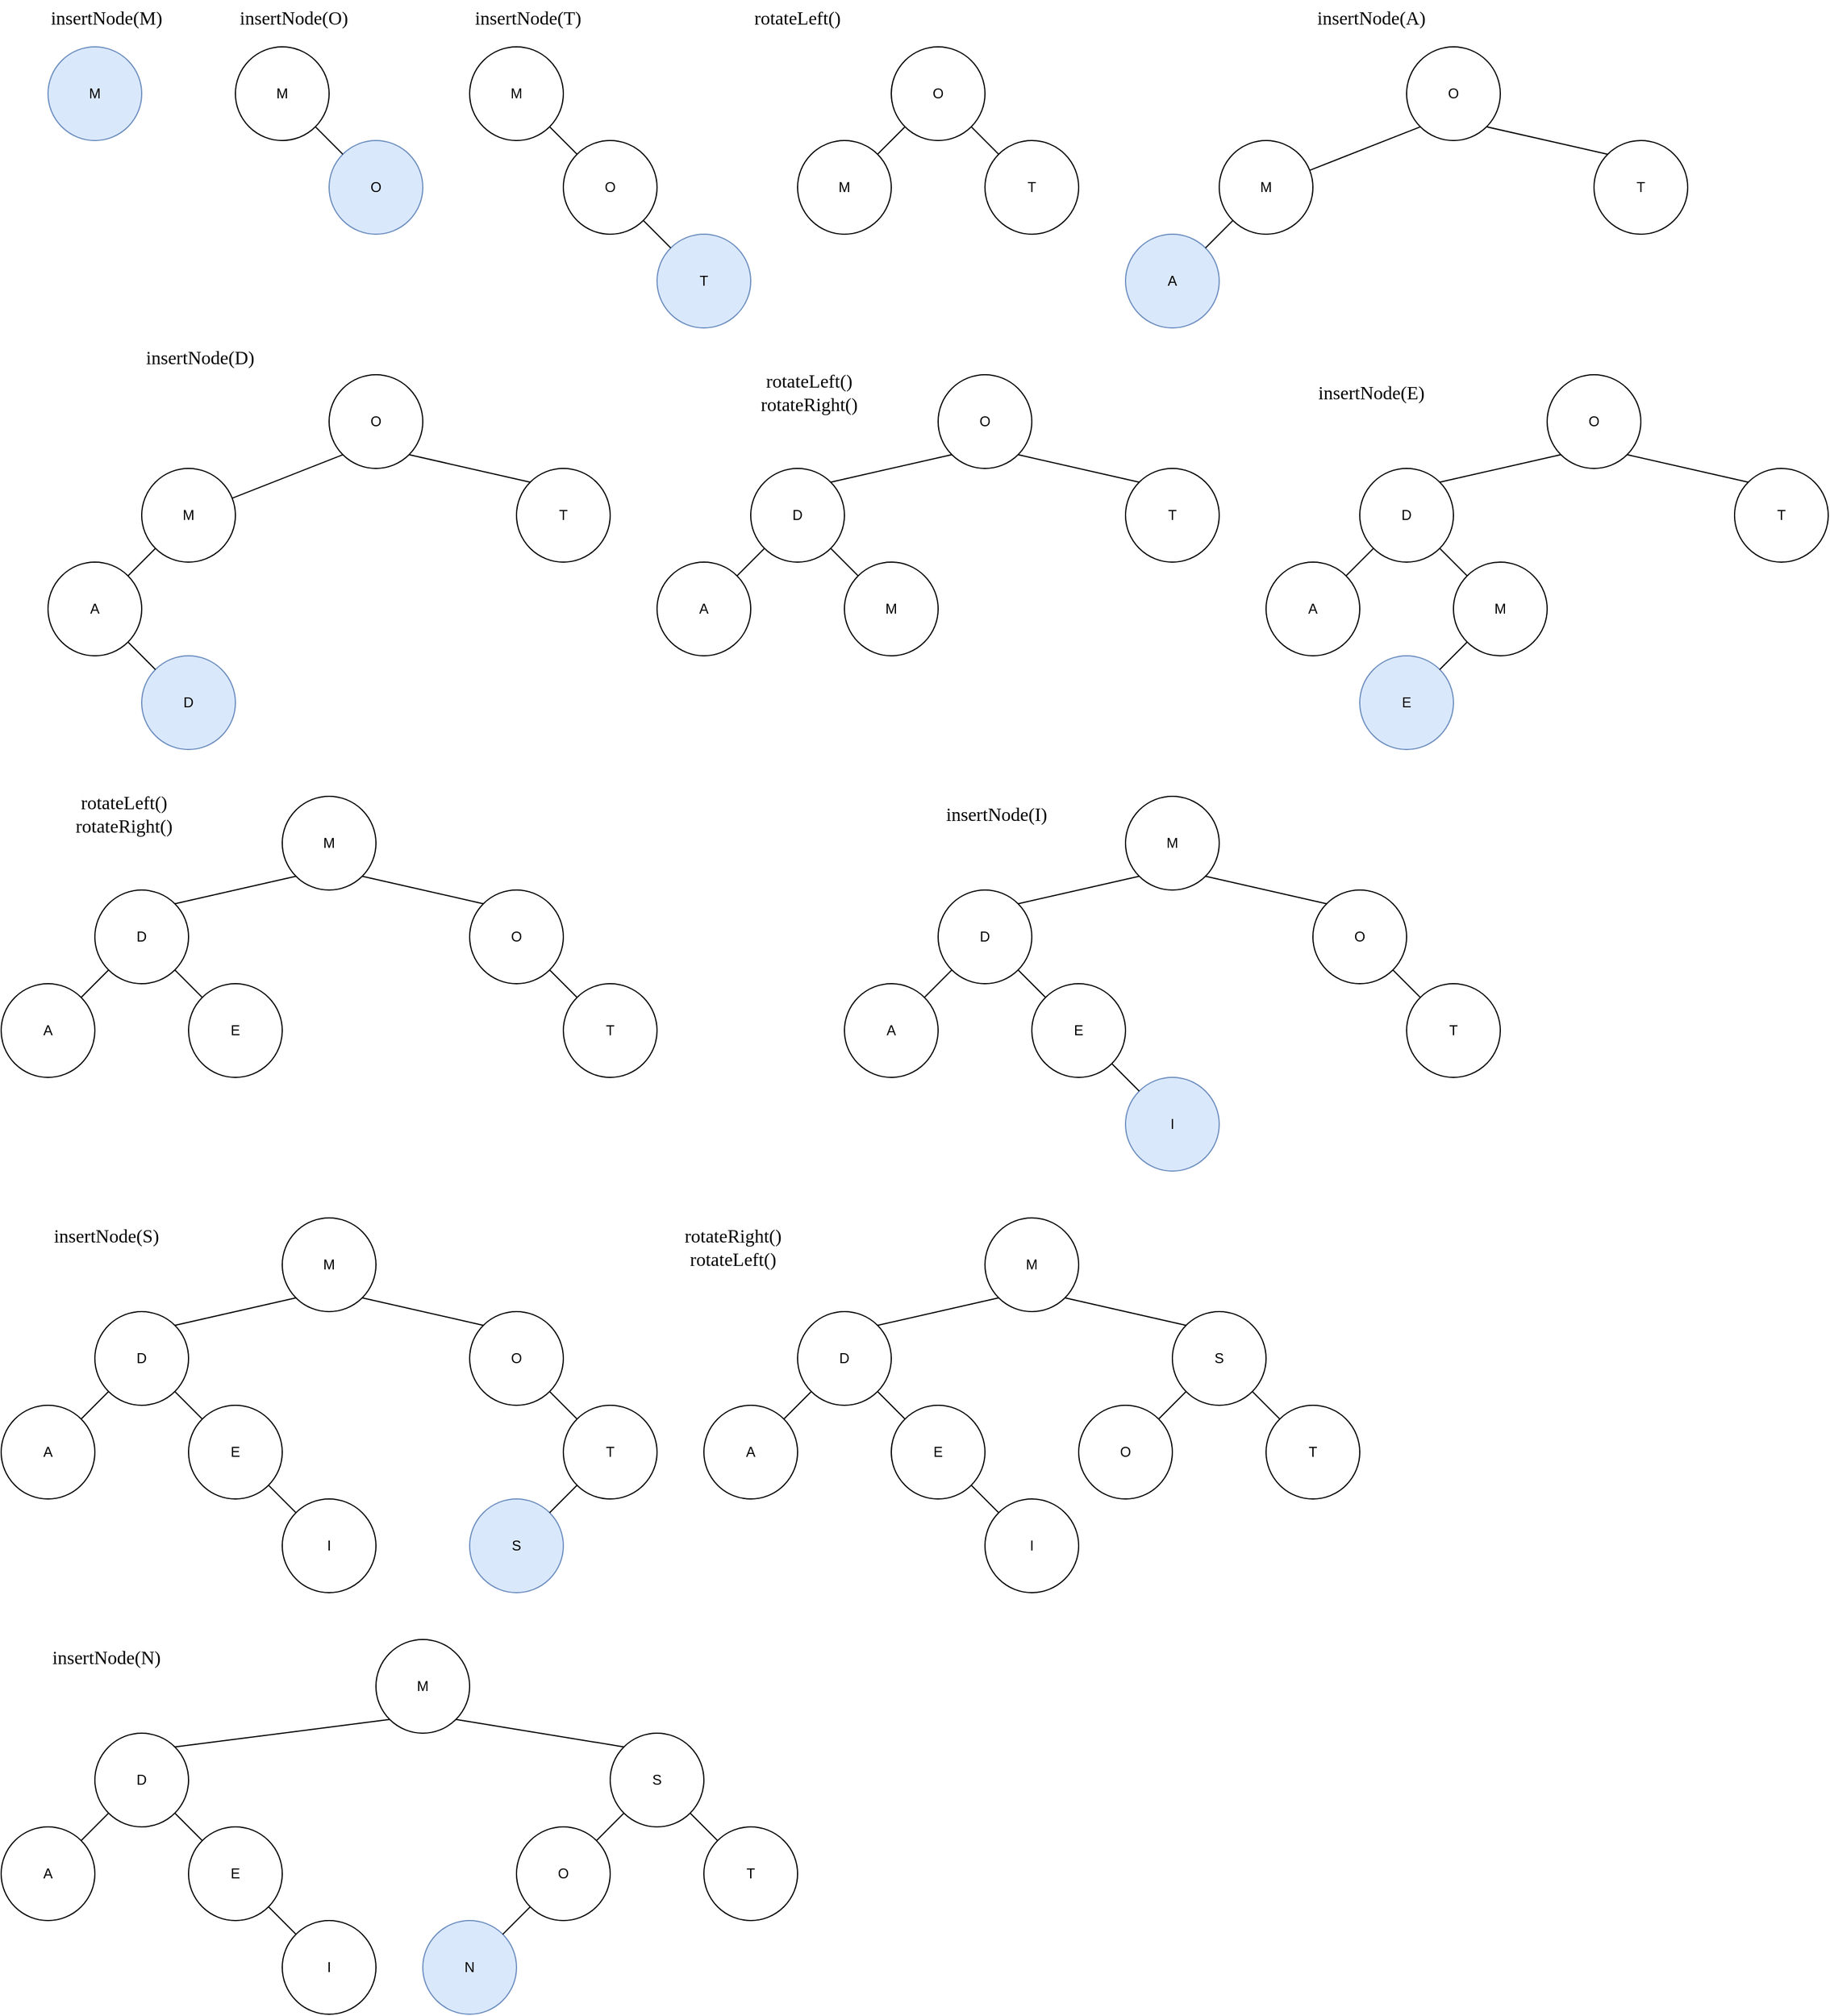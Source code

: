 <mxfile version="21.0.6" type="github">
  <diagram name="Page-1" id="G_nbBCOGRCetAWr17jqd">
    <mxGraphModel dx="2758" dy="1270" grid="1" gridSize="10" guides="1" tooltips="1" connect="1" arrows="1" fold="1" page="1" pageScale="1" pageWidth="850" pageHeight="1100" math="0" shadow="0">
      <root>
        <mxCell id="0" />
        <mxCell id="1" parent="0" />
        <mxCell id="VEbp2qO7dAAzu8CqoU0H-1" value="M" style="ellipse;whiteSpace=wrap;html=1;aspect=fixed;" vertex="1" parent="1">
          <mxGeometry x="-440" y="80" width="80" height="80" as="geometry" />
        </mxCell>
        <mxCell id="VEbp2qO7dAAzu8CqoU0H-2" value="O" style="ellipse;whiteSpace=wrap;html=1;aspect=fixed;" vertex="1" parent="1">
          <mxGeometry x="-360" y="160" width="80" height="80" as="geometry" />
        </mxCell>
        <mxCell id="VEbp2qO7dAAzu8CqoU0H-3" value="T" style="ellipse;whiteSpace=wrap;html=1;aspect=fixed;fillColor=#dae8fc;strokeColor=#6c8ebf;" vertex="1" parent="1">
          <mxGeometry x="-280" y="240" width="80" height="80" as="geometry" />
        </mxCell>
        <mxCell id="VEbp2qO7dAAzu8CqoU0H-4" value="" style="endArrow=none;html=1;rounded=0;entryX=1;entryY=1;entryDx=0;entryDy=0;exitX=0;exitY=0;exitDx=0;exitDy=0;" edge="1" parent="1" source="VEbp2qO7dAAzu8CqoU0H-3" target="VEbp2qO7dAAzu8CqoU0H-2">
          <mxGeometry width="50" height="50" relative="1" as="geometry">
            <mxPoint x="-201" y="296" as="sourcePoint" />
            <mxPoint x="-151" y="246" as="targetPoint" />
          </mxGeometry>
        </mxCell>
        <mxCell id="VEbp2qO7dAAzu8CqoU0H-5" value="" style="endArrow=none;html=1;rounded=0;exitX=0;exitY=0;exitDx=0;exitDy=0;entryX=1;entryY=1;entryDx=0;entryDy=0;" edge="1" parent="1" source="VEbp2qO7dAAzu8CqoU0H-2" target="VEbp2qO7dAAzu8CqoU0H-1">
          <mxGeometry width="50" height="50" relative="1" as="geometry">
            <mxPoint x="-407" y="209" as="sourcePoint" />
            <mxPoint x="-357" y="159" as="targetPoint" />
          </mxGeometry>
        </mxCell>
        <mxCell id="VEbp2qO7dAAzu8CqoU0H-6" value="O" style="ellipse;whiteSpace=wrap;html=1;aspect=fixed;" vertex="1" parent="1">
          <mxGeometry x="-80" y="80" width="80" height="80" as="geometry" />
        </mxCell>
        <mxCell id="VEbp2qO7dAAzu8CqoU0H-7" value="M" style="ellipse;whiteSpace=wrap;html=1;aspect=fixed;" vertex="1" parent="1">
          <mxGeometry x="-160" y="160" width="80" height="80" as="geometry" />
        </mxCell>
        <mxCell id="VEbp2qO7dAAzu8CqoU0H-8" value="T" style="ellipse;whiteSpace=wrap;html=1;aspect=fixed;" vertex="1" parent="1">
          <mxGeometry y="160" width="80" height="80" as="geometry" />
        </mxCell>
        <mxCell id="VEbp2qO7dAAzu8CqoU0H-9" value="" style="endArrow=none;html=1;rounded=0;entryX=0;entryY=1;entryDx=0;entryDy=0;" edge="1" parent="1" source="VEbp2qO7dAAzu8CqoU0H-7" target="VEbp2qO7dAAzu8CqoU0H-6">
          <mxGeometry width="50" height="50" relative="1" as="geometry">
            <mxPoint x="-90" y="170" as="sourcePoint" />
            <mxPoint x="-60" y="140" as="targetPoint" />
          </mxGeometry>
        </mxCell>
        <mxCell id="VEbp2qO7dAAzu8CqoU0H-10" value="" style="endArrow=none;html=1;rounded=0;entryX=1;entryY=1;entryDx=0;entryDy=0;exitX=0;exitY=0;exitDx=0;exitDy=0;" edge="1" parent="1" source="VEbp2qO7dAAzu8CqoU0H-8" target="VEbp2qO7dAAzu8CqoU0H-6">
          <mxGeometry width="50" height="50" relative="1" as="geometry">
            <mxPoint x="-80" y="180" as="sourcePoint" />
            <mxPoint x="-58" y="158" as="targetPoint" />
          </mxGeometry>
        </mxCell>
        <mxCell id="VEbp2qO7dAAzu8CqoU0H-12" value="&lt;font style=&quot;font-size: 16px;&quot;&gt;rotateLeft()&lt;/font&gt;" style="text;html=1;strokeColor=none;fillColor=none;align=center;verticalAlign=middle;whiteSpace=wrap;rounded=0;fontSize=16;fontFamily=Lucida Console;" vertex="1" parent="1">
          <mxGeometry x="-200" y="40" width="80" height="30" as="geometry" />
        </mxCell>
        <mxCell id="VEbp2qO7dAAzu8CqoU0H-13" value="O" style="ellipse;whiteSpace=wrap;html=1;aspect=fixed;" vertex="1" parent="1">
          <mxGeometry x="-560.0" y="360" width="80" height="80" as="geometry" />
        </mxCell>
        <mxCell id="VEbp2qO7dAAzu8CqoU0H-14" value="M" style="ellipse;whiteSpace=wrap;html=1;aspect=fixed;" vertex="1" parent="1">
          <mxGeometry x="-720.0" y="440" width="80" height="80" as="geometry" />
        </mxCell>
        <mxCell id="VEbp2qO7dAAzu8CqoU0H-15" value="T" style="ellipse;whiteSpace=wrap;html=1;aspect=fixed;" vertex="1" parent="1">
          <mxGeometry x="-400" y="440" width="80" height="80" as="geometry" />
        </mxCell>
        <mxCell id="VEbp2qO7dAAzu8CqoU0H-16" value="" style="endArrow=none;html=1;rounded=0;entryX=0;entryY=1;entryDx=0;entryDy=0;" edge="1" parent="1" source="VEbp2qO7dAAzu8CqoU0H-14" target="VEbp2qO7dAAzu8CqoU0H-13">
          <mxGeometry width="50" height="50" relative="1" as="geometry">
            <mxPoint x="-570.0" y="450" as="sourcePoint" />
            <mxPoint x="-540.0" y="420" as="targetPoint" />
          </mxGeometry>
        </mxCell>
        <mxCell id="VEbp2qO7dAAzu8CqoU0H-17" value="" style="endArrow=none;html=1;rounded=0;entryX=1;entryY=1;entryDx=0;entryDy=0;exitX=0;exitY=0;exitDx=0;exitDy=0;" edge="1" parent="1" source="VEbp2qO7dAAzu8CqoU0H-15" target="VEbp2qO7dAAzu8CqoU0H-13">
          <mxGeometry width="50" height="50" relative="1" as="geometry">
            <mxPoint x="-560.0" y="460" as="sourcePoint" />
            <mxPoint x="-538.0" y="438" as="targetPoint" />
          </mxGeometry>
        </mxCell>
        <mxCell id="VEbp2qO7dAAzu8CqoU0H-18" value="A" style="ellipse;whiteSpace=wrap;html=1;aspect=fixed;" vertex="1" parent="1">
          <mxGeometry x="-800.0" y="520" width="80" height="80" as="geometry" />
        </mxCell>
        <mxCell id="VEbp2qO7dAAzu8CqoU0H-19" value="D" style="ellipse;whiteSpace=wrap;html=1;aspect=fixed;fillColor=#dae8fc;strokeColor=#6c8ebf;" vertex="1" parent="1">
          <mxGeometry x="-720.0" y="600" width="80" height="80" as="geometry" />
        </mxCell>
        <mxCell id="VEbp2qO7dAAzu8CqoU0H-21" value="" style="endArrow=none;html=1;rounded=0;exitX=1;exitY=0;exitDx=0;exitDy=0;entryX=0;entryY=1;entryDx=0;entryDy=0;" edge="1" parent="1" target="VEbp2qO7dAAzu8CqoU0H-14">
          <mxGeometry width="50" height="50" relative="1" as="geometry">
            <mxPoint x="-731.716" y="531.716" as="sourcePoint" />
            <mxPoint x="-710.0" y="530" as="targetPoint" />
          </mxGeometry>
        </mxCell>
        <mxCell id="VEbp2qO7dAAzu8CqoU0H-22" value="" style="endArrow=none;html=1;rounded=0;entryX=1;entryY=1;entryDx=0;entryDy=0;exitX=0;exitY=0;exitDx=0;exitDy=0;" edge="1" parent="1" target="VEbp2qO7dAAzu8CqoU0H-18">
          <mxGeometry width="50" height="50" relative="1" as="geometry">
            <mxPoint x="-708.284" y="611.716" as="sourcePoint" />
            <mxPoint x="-731.716" y="588.284" as="targetPoint" />
          </mxGeometry>
        </mxCell>
        <mxCell id="VEbp2qO7dAAzu8CqoU0H-23" value="rotateLeft()&lt;br style=&quot;font-size: 16px;&quot;&gt;rotateRight()" style="text;html=1;strokeColor=none;fillColor=none;align=center;verticalAlign=middle;whiteSpace=wrap;rounded=0;fontFamily=Lucida Console;fontSize=16;" vertex="1" parent="1">
          <mxGeometry x="-200" y="360" width="100" height="30" as="geometry" />
        </mxCell>
        <mxCell id="VEbp2qO7dAAzu8CqoU0H-24" value="O" style="ellipse;whiteSpace=wrap;html=1;aspect=fixed;" vertex="1" parent="1">
          <mxGeometry x="-40" y="360" width="80" height="80" as="geometry" />
        </mxCell>
        <mxCell id="VEbp2qO7dAAzu8CqoU0H-25" value="M" style="ellipse;whiteSpace=wrap;html=1;aspect=fixed;" vertex="1" parent="1">
          <mxGeometry x="-120" y="520" width="80" height="80" as="geometry" />
        </mxCell>
        <mxCell id="VEbp2qO7dAAzu8CqoU0H-26" value="T" style="ellipse;whiteSpace=wrap;html=1;aspect=fixed;" vertex="1" parent="1">
          <mxGeometry x="120" y="440" width="80" height="80" as="geometry" />
        </mxCell>
        <mxCell id="VEbp2qO7dAAzu8CqoU0H-27" value="" style="endArrow=none;html=1;rounded=0;entryX=0;entryY=1;entryDx=0;entryDy=0;exitX=1;exitY=0;exitDx=0;exitDy=0;" edge="1" parent="1" source="VEbp2qO7dAAzu8CqoU0H-30" target="VEbp2qO7dAAzu8CqoU0H-24">
          <mxGeometry width="50" height="50" relative="1" as="geometry">
            <mxPoint x="-50" y="450" as="sourcePoint" />
            <mxPoint x="-20" y="420" as="targetPoint" />
          </mxGeometry>
        </mxCell>
        <mxCell id="VEbp2qO7dAAzu8CqoU0H-28" value="" style="endArrow=none;html=1;rounded=0;entryX=1;entryY=1;entryDx=0;entryDy=0;exitX=0;exitY=0;exitDx=0;exitDy=0;" edge="1" parent="1" source="VEbp2qO7dAAzu8CqoU0H-26" target="VEbp2qO7dAAzu8CqoU0H-24">
          <mxGeometry width="50" height="50" relative="1" as="geometry">
            <mxPoint x="-40" y="460" as="sourcePoint" />
            <mxPoint x="-18" y="438" as="targetPoint" />
          </mxGeometry>
        </mxCell>
        <mxCell id="VEbp2qO7dAAzu8CqoU0H-29" value="A" style="ellipse;whiteSpace=wrap;html=1;aspect=fixed;" vertex="1" parent="1">
          <mxGeometry x="-280" y="520" width="80" height="80" as="geometry" />
        </mxCell>
        <mxCell id="VEbp2qO7dAAzu8CqoU0H-30" value="D" style="ellipse;whiteSpace=wrap;html=1;aspect=fixed;" vertex="1" parent="1">
          <mxGeometry x="-200" y="440" width="80" height="80" as="geometry" />
        </mxCell>
        <mxCell id="VEbp2qO7dAAzu8CqoU0H-31" value="" style="endArrow=none;html=1;rounded=0;exitX=1;exitY=1;exitDx=0;exitDy=0;entryX=0;entryY=0;entryDx=0;entryDy=0;" edge="1" parent="1" source="VEbp2qO7dAAzu8CqoU0H-30" target="VEbp2qO7dAAzu8CqoU0H-25">
          <mxGeometry width="50" height="50" relative="1" as="geometry">
            <mxPoint x="168" y="192" as="sourcePoint" />
            <mxPoint x="-190" y="530" as="targetPoint" />
          </mxGeometry>
        </mxCell>
        <mxCell id="VEbp2qO7dAAzu8CqoU0H-32" value="" style="endArrow=none;html=1;rounded=0;entryX=1;entryY=0;entryDx=0;entryDy=0;exitX=0;exitY=1;exitDx=0;exitDy=0;" edge="1" parent="1" source="VEbp2qO7dAAzu8CqoU0H-30" target="VEbp2qO7dAAzu8CqoU0H-29">
          <mxGeometry width="50" height="50" relative="1" as="geometry">
            <mxPoint x="178" y="202" as="sourcePoint" />
            <mxPoint x="202" y="178" as="targetPoint" />
          </mxGeometry>
        </mxCell>
        <mxCell id="VEbp2qO7dAAzu8CqoU0H-33" value="O" style="ellipse;whiteSpace=wrap;html=1;aspect=fixed;" vertex="1" parent="1">
          <mxGeometry x="480" y="360" width="80" height="80" as="geometry" />
        </mxCell>
        <mxCell id="VEbp2qO7dAAzu8CqoU0H-34" value="M" style="ellipse;whiteSpace=wrap;html=1;aspect=fixed;" vertex="1" parent="1">
          <mxGeometry x="400" y="520" width="80" height="80" as="geometry" />
        </mxCell>
        <mxCell id="VEbp2qO7dAAzu8CqoU0H-35" value="T" style="ellipse;whiteSpace=wrap;html=1;aspect=fixed;" vertex="1" parent="1">
          <mxGeometry x="640" y="440" width="80" height="80" as="geometry" />
        </mxCell>
        <mxCell id="VEbp2qO7dAAzu8CqoU0H-36" value="" style="endArrow=none;html=1;rounded=0;entryX=0;entryY=1;entryDx=0;entryDy=0;exitX=1;exitY=0;exitDx=0;exitDy=0;" edge="1" parent="1" source="VEbp2qO7dAAzu8CqoU0H-39" target="VEbp2qO7dAAzu8CqoU0H-33">
          <mxGeometry width="50" height="50" relative="1" as="geometry">
            <mxPoint x="470" y="450" as="sourcePoint" />
            <mxPoint x="500" y="420" as="targetPoint" />
          </mxGeometry>
        </mxCell>
        <mxCell id="VEbp2qO7dAAzu8CqoU0H-37" value="" style="endArrow=none;html=1;rounded=0;entryX=1;entryY=1;entryDx=0;entryDy=0;exitX=0;exitY=0;exitDx=0;exitDy=0;" edge="1" parent="1" source="VEbp2qO7dAAzu8CqoU0H-35" target="VEbp2qO7dAAzu8CqoU0H-33">
          <mxGeometry width="50" height="50" relative="1" as="geometry">
            <mxPoint x="480" y="460" as="sourcePoint" />
            <mxPoint x="502" y="438" as="targetPoint" />
          </mxGeometry>
        </mxCell>
        <mxCell id="VEbp2qO7dAAzu8CqoU0H-38" value="A" style="ellipse;whiteSpace=wrap;html=1;aspect=fixed;" vertex="1" parent="1">
          <mxGeometry x="240" y="520" width="80" height="80" as="geometry" />
        </mxCell>
        <mxCell id="VEbp2qO7dAAzu8CqoU0H-39" value="D" style="ellipse;whiteSpace=wrap;html=1;aspect=fixed;" vertex="1" parent="1">
          <mxGeometry x="320" y="440" width="80" height="80" as="geometry" />
        </mxCell>
        <mxCell id="VEbp2qO7dAAzu8CqoU0H-40" value="" style="endArrow=none;html=1;rounded=0;exitX=1;exitY=1;exitDx=0;exitDy=0;entryX=0;entryY=0;entryDx=0;entryDy=0;" edge="1" parent="1" source="VEbp2qO7dAAzu8CqoU0H-39" target="VEbp2qO7dAAzu8CqoU0H-34">
          <mxGeometry width="50" height="50" relative="1" as="geometry">
            <mxPoint x="688" y="192" as="sourcePoint" />
            <mxPoint x="330" y="530" as="targetPoint" />
          </mxGeometry>
        </mxCell>
        <mxCell id="VEbp2qO7dAAzu8CqoU0H-41" value="" style="endArrow=none;html=1;rounded=0;entryX=1;entryY=0;entryDx=0;entryDy=0;exitX=0;exitY=1;exitDx=0;exitDy=0;" edge="1" parent="1" source="VEbp2qO7dAAzu8CqoU0H-39" target="VEbp2qO7dAAzu8CqoU0H-38">
          <mxGeometry width="50" height="50" relative="1" as="geometry">
            <mxPoint x="698" y="202" as="sourcePoint" />
            <mxPoint x="722" y="178" as="targetPoint" />
          </mxGeometry>
        </mxCell>
        <mxCell id="VEbp2qO7dAAzu8CqoU0H-43" value="E" style="ellipse;whiteSpace=wrap;html=1;aspect=fixed;fillColor=#dae8fc;strokeColor=#6c8ebf;" vertex="1" parent="1">
          <mxGeometry x="320" y="600" width="80" height="80" as="geometry" />
        </mxCell>
        <mxCell id="VEbp2qO7dAAzu8CqoU0H-44" value="" style="endArrow=none;html=1;rounded=0;entryX=0;entryY=1;entryDx=0;entryDy=0;exitX=1;exitY=0;exitDx=0;exitDy=0;" edge="1" parent="1" source="VEbp2qO7dAAzu8CqoU0H-43" target="VEbp2qO7dAAzu8CqoU0H-34">
          <mxGeometry width="50" height="50" relative="1" as="geometry">
            <mxPoint x="390" y="610" as="sourcePoint" />
            <mxPoint x="410" y="590" as="targetPoint" />
          </mxGeometry>
        </mxCell>
        <mxCell id="VEbp2qO7dAAzu8CqoU0H-45" value="M" style="ellipse;whiteSpace=wrap;html=1;aspect=fixed;" vertex="1" parent="1">
          <mxGeometry x="-600" y="720" width="80" height="80" as="geometry" />
        </mxCell>
        <mxCell id="VEbp2qO7dAAzu8CqoU0H-46" value="E" style="ellipse;whiteSpace=wrap;html=1;aspect=fixed;" vertex="1" parent="1">
          <mxGeometry x="-680" y="880" width="80" height="80" as="geometry" />
        </mxCell>
        <mxCell id="VEbp2qO7dAAzu8CqoU0H-47" value="O" style="ellipse;whiteSpace=wrap;html=1;aspect=fixed;" vertex="1" parent="1">
          <mxGeometry x="-440" y="800" width="80" height="80" as="geometry" />
        </mxCell>
        <mxCell id="VEbp2qO7dAAzu8CqoU0H-48" value="" style="endArrow=none;html=1;rounded=0;entryX=0;entryY=1;entryDx=0;entryDy=0;exitX=1;exitY=0;exitDx=0;exitDy=0;" edge="1" parent="1" source="VEbp2qO7dAAzu8CqoU0H-51" target="VEbp2qO7dAAzu8CqoU0H-45">
          <mxGeometry width="50" height="50" relative="1" as="geometry">
            <mxPoint x="-610" y="810" as="sourcePoint" />
            <mxPoint x="-580" y="780" as="targetPoint" />
          </mxGeometry>
        </mxCell>
        <mxCell id="VEbp2qO7dAAzu8CqoU0H-49" value="" style="endArrow=none;html=1;rounded=0;entryX=1;entryY=1;entryDx=0;entryDy=0;exitX=0;exitY=0;exitDx=0;exitDy=0;" edge="1" parent="1" source="VEbp2qO7dAAzu8CqoU0H-47" target="VEbp2qO7dAAzu8CqoU0H-45">
          <mxGeometry width="50" height="50" relative="1" as="geometry">
            <mxPoint x="-600" y="820" as="sourcePoint" />
            <mxPoint x="-578" y="798" as="targetPoint" />
          </mxGeometry>
        </mxCell>
        <mxCell id="VEbp2qO7dAAzu8CqoU0H-50" value="A" style="ellipse;whiteSpace=wrap;html=1;aspect=fixed;" vertex="1" parent="1">
          <mxGeometry x="-840" y="880" width="80" height="80" as="geometry" />
        </mxCell>
        <mxCell id="VEbp2qO7dAAzu8CqoU0H-51" value="D" style="ellipse;whiteSpace=wrap;html=1;aspect=fixed;" vertex="1" parent="1">
          <mxGeometry x="-760" y="800" width="80" height="80" as="geometry" />
        </mxCell>
        <mxCell id="VEbp2qO7dAAzu8CqoU0H-52" value="" style="endArrow=none;html=1;rounded=0;exitX=1;exitY=1;exitDx=0;exitDy=0;entryX=0;entryY=0;entryDx=0;entryDy=0;" edge="1" parent="1" source="VEbp2qO7dAAzu8CqoU0H-51" target="VEbp2qO7dAAzu8CqoU0H-46">
          <mxGeometry width="50" height="50" relative="1" as="geometry">
            <mxPoint x="-392" y="552" as="sourcePoint" />
            <mxPoint x="-750" y="890" as="targetPoint" />
          </mxGeometry>
        </mxCell>
        <mxCell id="VEbp2qO7dAAzu8CqoU0H-53" value="" style="endArrow=none;html=1;rounded=0;entryX=1;entryY=0;entryDx=0;entryDy=0;exitX=0;exitY=1;exitDx=0;exitDy=0;" edge="1" parent="1" source="VEbp2qO7dAAzu8CqoU0H-51" target="VEbp2qO7dAAzu8CqoU0H-50">
          <mxGeometry width="50" height="50" relative="1" as="geometry">
            <mxPoint x="-382" y="562" as="sourcePoint" />
            <mxPoint x="-358" y="538" as="targetPoint" />
          </mxGeometry>
        </mxCell>
        <mxCell id="VEbp2qO7dAAzu8CqoU0H-54" value="T" style="ellipse;whiteSpace=wrap;html=1;aspect=fixed;" vertex="1" parent="1">
          <mxGeometry x="-360" y="880" width="80" height="80" as="geometry" />
        </mxCell>
        <mxCell id="VEbp2qO7dAAzu8CqoU0H-56" value="" style="endArrow=none;html=1;rounded=0;entryX=0;entryY=0;entryDx=0;entryDy=0;exitX=1;exitY=1;exitDx=0;exitDy=0;" edge="1" parent="1" source="VEbp2qO7dAAzu8CqoU0H-47" target="VEbp2qO7dAAzu8CqoU0H-54">
          <mxGeometry width="50" height="50" relative="1" as="geometry">
            <mxPoint x="-450" y="960" as="sourcePoint" />
            <mxPoint x="-400" y="910" as="targetPoint" />
          </mxGeometry>
        </mxCell>
        <mxCell id="VEbp2qO7dAAzu8CqoU0H-57" value="rotateLeft()&lt;br style=&quot;font-size: 16px;&quot;&gt;rotateRight()" style="text;html=1;strokeColor=none;fillColor=none;align=center;verticalAlign=middle;whiteSpace=wrap;rounded=0;fontFamily=Lucida Console;fontSize=16;" vertex="1" parent="1">
          <mxGeometry x="-800" y="720" width="130" height="30" as="geometry" />
        </mxCell>
        <mxCell id="VEbp2qO7dAAzu8CqoU0H-58" value="M" style="ellipse;whiteSpace=wrap;html=1;aspect=fixed;" vertex="1" parent="1">
          <mxGeometry x="-600" y="1080" width="80" height="80" as="geometry" />
        </mxCell>
        <mxCell id="VEbp2qO7dAAzu8CqoU0H-59" value="E" style="ellipse;whiteSpace=wrap;html=1;aspect=fixed;" vertex="1" parent="1">
          <mxGeometry x="-680" y="1240" width="80" height="80" as="geometry" />
        </mxCell>
        <mxCell id="VEbp2qO7dAAzu8CqoU0H-60" value="O" style="ellipse;whiteSpace=wrap;html=1;aspect=fixed;" vertex="1" parent="1">
          <mxGeometry x="-440" y="1160" width="80" height="80" as="geometry" />
        </mxCell>
        <mxCell id="VEbp2qO7dAAzu8CqoU0H-61" value="" style="endArrow=none;html=1;rounded=0;entryX=0;entryY=1;entryDx=0;entryDy=0;exitX=1;exitY=0;exitDx=0;exitDy=0;" edge="1" parent="1" source="VEbp2qO7dAAzu8CqoU0H-64" target="VEbp2qO7dAAzu8CqoU0H-58">
          <mxGeometry width="50" height="50" relative="1" as="geometry">
            <mxPoint x="-610" y="1170" as="sourcePoint" />
            <mxPoint x="-580" y="1140" as="targetPoint" />
          </mxGeometry>
        </mxCell>
        <mxCell id="VEbp2qO7dAAzu8CqoU0H-62" value="" style="endArrow=none;html=1;rounded=0;entryX=1;entryY=1;entryDx=0;entryDy=0;exitX=0;exitY=0;exitDx=0;exitDy=0;" edge="1" parent="1" source="VEbp2qO7dAAzu8CqoU0H-60" target="VEbp2qO7dAAzu8CqoU0H-58">
          <mxGeometry width="50" height="50" relative="1" as="geometry">
            <mxPoint x="-600" y="1180" as="sourcePoint" />
            <mxPoint x="-578" y="1158" as="targetPoint" />
          </mxGeometry>
        </mxCell>
        <mxCell id="VEbp2qO7dAAzu8CqoU0H-63" value="A" style="ellipse;whiteSpace=wrap;html=1;aspect=fixed;" vertex="1" parent="1">
          <mxGeometry x="-840" y="1240" width="80" height="80" as="geometry" />
        </mxCell>
        <mxCell id="VEbp2qO7dAAzu8CqoU0H-64" value="D" style="ellipse;whiteSpace=wrap;html=1;aspect=fixed;" vertex="1" parent="1">
          <mxGeometry x="-760" y="1160" width="80" height="80" as="geometry" />
        </mxCell>
        <mxCell id="VEbp2qO7dAAzu8CqoU0H-65" value="" style="endArrow=none;html=1;rounded=0;exitX=1;exitY=1;exitDx=0;exitDy=0;entryX=0;entryY=0;entryDx=0;entryDy=0;" edge="1" parent="1" source="VEbp2qO7dAAzu8CqoU0H-64" target="VEbp2qO7dAAzu8CqoU0H-59">
          <mxGeometry width="50" height="50" relative="1" as="geometry">
            <mxPoint x="-392" y="912" as="sourcePoint" />
            <mxPoint x="-750" y="1250" as="targetPoint" />
          </mxGeometry>
        </mxCell>
        <mxCell id="VEbp2qO7dAAzu8CqoU0H-66" value="" style="endArrow=none;html=1;rounded=0;entryX=1;entryY=0;entryDx=0;entryDy=0;exitX=0;exitY=1;exitDx=0;exitDy=0;" edge="1" parent="1" source="VEbp2qO7dAAzu8CqoU0H-64" target="VEbp2qO7dAAzu8CqoU0H-63">
          <mxGeometry width="50" height="50" relative="1" as="geometry">
            <mxPoint x="-382" y="922" as="sourcePoint" />
            <mxPoint x="-358" y="898" as="targetPoint" />
          </mxGeometry>
        </mxCell>
        <mxCell id="VEbp2qO7dAAzu8CqoU0H-67" value="T" style="ellipse;whiteSpace=wrap;html=1;aspect=fixed;" vertex="1" parent="1">
          <mxGeometry x="-360" y="1240" width="80" height="80" as="geometry" />
        </mxCell>
        <mxCell id="VEbp2qO7dAAzu8CqoU0H-68" value="" style="endArrow=none;html=1;rounded=0;entryX=0;entryY=0;entryDx=0;entryDy=0;exitX=1;exitY=1;exitDx=0;exitDy=0;" edge="1" parent="1" source="VEbp2qO7dAAzu8CqoU0H-60" target="VEbp2qO7dAAzu8CqoU0H-67">
          <mxGeometry width="50" height="50" relative="1" as="geometry">
            <mxPoint x="-450" y="1320" as="sourcePoint" />
            <mxPoint x="-400" y="1270" as="targetPoint" />
          </mxGeometry>
        </mxCell>
        <mxCell id="VEbp2qO7dAAzu8CqoU0H-69" value="I" style="ellipse;whiteSpace=wrap;html=1;aspect=fixed;" vertex="1" parent="1">
          <mxGeometry x="-600" y="1320" width="80" height="80" as="geometry" />
        </mxCell>
        <mxCell id="VEbp2qO7dAAzu8CqoU0H-70" value="" style="endArrow=none;html=1;rounded=0;entryX=0;entryY=0;entryDx=0;entryDy=0;exitX=1;exitY=1;exitDx=0;exitDy=0;" edge="1" parent="1" source="VEbp2qO7dAAzu8CqoU0H-59" target="VEbp2qO7dAAzu8CqoU0H-69">
          <mxGeometry width="50" height="50" relative="1" as="geometry">
            <mxPoint x="-660" y="1400" as="sourcePoint" />
            <mxPoint x="-610" y="1350" as="targetPoint" />
          </mxGeometry>
        </mxCell>
        <mxCell id="VEbp2qO7dAAzu8CqoU0H-71" value="S" style="ellipse;whiteSpace=wrap;html=1;aspect=fixed;fillColor=#dae8fc;strokeColor=#6c8ebf;" vertex="1" parent="1">
          <mxGeometry x="-440" y="1320" width="80" height="80" as="geometry" />
        </mxCell>
        <mxCell id="VEbp2qO7dAAzu8CqoU0H-72" value="" style="endArrow=none;html=1;rounded=0;entryX=0;entryY=1;entryDx=0;entryDy=0;exitX=1;exitY=0;exitDx=0;exitDy=0;" edge="1" parent="1" source="VEbp2qO7dAAzu8CqoU0H-71" target="VEbp2qO7dAAzu8CqoU0H-67">
          <mxGeometry width="50" height="50" relative="1" as="geometry">
            <mxPoint x="-320" y="1410" as="sourcePoint" />
            <mxPoint x="-270" y="1360" as="targetPoint" />
          </mxGeometry>
        </mxCell>
        <mxCell id="VEbp2qO7dAAzu8CqoU0H-73" value="M" style="ellipse;whiteSpace=wrap;html=1;aspect=fixed;" vertex="1" parent="1">
          <mxGeometry y="1080" width="80" height="80" as="geometry" />
        </mxCell>
        <mxCell id="VEbp2qO7dAAzu8CqoU0H-74" value="E" style="ellipse;whiteSpace=wrap;html=1;aspect=fixed;" vertex="1" parent="1">
          <mxGeometry x="-80" y="1240" width="80" height="80" as="geometry" />
        </mxCell>
        <mxCell id="VEbp2qO7dAAzu8CqoU0H-75" value="S" style="ellipse;whiteSpace=wrap;html=1;aspect=fixed;" vertex="1" parent="1">
          <mxGeometry x="160" y="1160" width="80" height="80" as="geometry" />
        </mxCell>
        <mxCell id="VEbp2qO7dAAzu8CqoU0H-76" value="" style="endArrow=none;html=1;rounded=0;entryX=0;entryY=1;entryDx=0;entryDy=0;exitX=1;exitY=0;exitDx=0;exitDy=0;" edge="1" parent="1" source="VEbp2qO7dAAzu8CqoU0H-79" target="VEbp2qO7dAAzu8CqoU0H-73">
          <mxGeometry width="50" height="50" relative="1" as="geometry">
            <mxPoint x="-10" y="1170" as="sourcePoint" />
            <mxPoint x="20" y="1140" as="targetPoint" />
          </mxGeometry>
        </mxCell>
        <mxCell id="VEbp2qO7dAAzu8CqoU0H-77" value="" style="endArrow=none;html=1;rounded=0;entryX=1;entryY=1;entryDx=0;entryDy=0;exitX=0;exitY=0;exitDx=0;exitDy=0;" edge="1" parent="1" source="VEbp2qO7dAAzu8CqoU0H-75" target="VEbp2qO7dAAzu8CqoU0H-73">
          <mxGeometry width="50" height="50" relative="1" as="geometry">
            <mxPoint y="1180" as="sourcePoint" />
            <mxPoint x="22" y="1158" as="targetPoint" />
          </mxGeometry>
        </mxCell>
        <mxCell id="VEbp2qO7dAAzu8CqoU0H-78" value="A" style="ellipse;whiteSpace=wrap;html=1;aspect=fixed;" vertex="1" parent="1">
          <mxGeometry x="-240" y="1240" width="80" height="80" as="geometry" />
        </mxCell>
        <mxCell id="VEbp2qO7dAAzu8CqoU0H-79" value="D" style="ellipse;whiteSpace=wrap;html=1;aspect=fixed;" vertex="1" parent="1">
          <mxGeometry x="-160" y="1160" width="80" height="80" as="geometry" />
        </mxCell>
        <mxCell id="VEbp2qO7dAAzu8CqoU0H-80" value="" style="endArrow=none;html=1;rounded=0;exitX=1;exitY=1;exitDx=0;exitDy=0;entryX=0;entryY=0;entryDx=0;entryDy=0;" edge="1" parent="1" source="VEbp2qO7dAAzu8CqoU0H-79" target="VEbp2qO7dAAzu8CqoU0H-74">
          <mxGeometry width="50" height="50" relative="1" as="geometry">
            <mxPoint x="208" y="912" as="sourcePoint" />
            <mxPoint x="-150" y="1250" as="targetPoint" />
          </mxGeometry>
        </mxCell>
        <mxCell id="VEbp2qO7dAAzu8CqoU0H-81" value="" style="endArrow=none;html=1;rounded=0;entryX=1;entryY=0;entryDx=0;entryDy=0;exitX=0;exitY=1;exitDx=0;exitDy=0;" edge="1" parent="1" source="VEbp2qO7dAAzu8CqoU0H-79" target="VEbp2qO7dAAzu8CqoU0H-78">
          <mxGeometry width="50" height="50" relative="1" as="geometry">
            <mxPoint x="218" y="922" as="sourcePoint" />
            <mxPoint x="242" y="898" as="targetPoint" />
          </mxGeometry>
        </mxCell>
        <mxCell id="VEbp2qO7dAAzu8CqoU0H-82" value="T" style="ellipse;whiteSpace=wrap;html=1;aspect=fixed;" vertex="1" parent="1">
          <mxGeometry x="240" y="1240" width="80" height="80" as="geometry" />
        </mxCell>
        <mxCell id="VEbp2qO7dAAzu8CqoU0H-83" value="" style="endArrow=none;html=1;rounded=0;entryX=0;entryY=0;entryDx=0;entryDy=0;exitX=1;exitY=1;exitDx=0;exitDy=0;" edge="1" parent="1" source="VEbp2qO7dAAzu8CqoU0H-75" target="VEbp2qO7dAAzu8CqoU0H-82">
          <mxGeometry width="50" height="50" relative="1" as="geometry">
            <mxPoint x="150" y="1320" as="sourcePoint" />
            <mxPoint x="200" y="1270" as="targetPoint" />
          </mxGeometry>
        </mxCell>
        <mxCell id="VEbp2qO7dAAzu8CqoU0H-84" value="O" style="ellipse;whiteSpace=wrap;html=1;aspect=fixed;" vertex="1" parent="1">
          <mxGeometry x="80" y="1240" width="80" height="80" as="geometry" />
        </mxCell>
        <mxCell id="VEbp2qO7dAAzu8CqoU0H-85" value="" style="endArrow=none;html=1;rounded=0;entryX=1;entryY=0;entryDx=0;entryDy=0;exitX=0;exitY=1;exitDx=0;exitDy=0;" edge="1" parent="1" target="VEbp2qO7dAAzu8CqoU0H-84" source="VEbp2qO7dAAzu8CqoU0H-75">
          <mxGeometry width="50" height="50" relative="1" as="geometry">
            <mxPoint x="172" y="1228" as="sourcePoint" />
            <mxPoint x="562" y="898" as="targetPoint" />
          </mxGeometry>
        </mxCell>
        <mxCell id="VEbp2qO7dAAzu8CqoU0H-86" value="I" style="ellipse;whiteSpace=wrap;html=1;aspect=fixed;" vertex="1" parent="1">
          <mxGeometry y="1320" width="80" height="80" as="geometry" />
        </mxCell>
        <mxCell id="VEbp2qO7dAAzu8CqoU0H-87" value="" style="endArrow=none;html=1;rounded=0;entryX=0;entryY=0;entryDx=0;entryDy=0;exitX=1;exitY=1;exitDx=0;exitDy=0;" edge="1" parent="1" target="VEbp2qO7dAAzu8CqoU0H-86" source="VEbp2qO7dAAzu8CqoU0H-74">
          <mxGeometry width="50" height="50" relative="1" as="geometry">
            <mxPoint x="-12" y="1308" as="sourcePoint" />
            <mxPoint x="-10" y="1350" as="targetPoint" />
          </mxGeometry>
        </mxCell>
        <mxCell id="VEbp2qO7dAAzu8CqoU0H-89" value="M" style="ellipse;whiteSpace=wrap;html=1;aspect=fixed;" vertex="1" parent="1">
          <mxGeometry x="-520" y="1440" width="80" height="80" as="geometry" />
        </mxCell>
        <mxCell id="VEbp2qO7dAAzu8CqoU0H-90" value="E" style="ellipse;whiteSpace=wrap;html=1;aspect=fixed;" vertex="1" parent="1">
          <mxGeometry x="-680" y="1600" width="80" height="80" as="geometry" />
        </mxCell>
        <mxCell id="VEbp2qO7dAAzu8CqoU0H-91" value="S" style="ellipse;whiteSpace=wrap;html=1;aspect=fixed;" vertex="1" parent="1">
          <mxGeometry x="-320" y="1520" width="80" height="80" as="geometry" />
        </mxCell>
        <mxCell id="VEbp2qO7dAAzu8CqoU0H-92" value="" style="endArrow=none;html=1;rounded=0;entryX=0;entryY=1;entryDx=0;entryDy=0;exitX=1;exitY=0;exitDx=0;exitDy=0;" edge="1" parent="1" source="VEbp2qO7dAAzu8CqoU0H-95" target="VEbp2qO7dAAzu8CqoU0H-89">
          <mxGeometry width="50" height="50" relative="1" as="geometry">
            <mxPoint x="-610" y="1530" as="sourcePoint" />
            <mxPoint x="-580" y="1500" as="targetPoint" />
          </mxGeometry>
        </mxCell>
        <mxCell id="VEbp2qO7dAAzu8CqoU0H-93" value="" style="endArrow=none;html=1;rounded=0;entryX=1;entryY=1;entryDx=0;entryDy=0;exitX=0;exitY=0;exitDx=0;exitDy=0;" edge="1" parent="1" source="VEbp2qO7dAAzu8CqoU0H-91" target="VEbp2qO7dAAzu8CqoU0H-89">
          <mxGeometry width="50" height="50" relative="1" as="geometry">
            <mxPoint x="-600" y="1540" as="sourcePoint" />
            <mxPoint x="-578" y="1518" as="targetPoint" />
          </mxGeometry>
        </mxCell>
        <mxCell id="VEbp2qO7dAAzu8CqoU0H-94" value="A" style="ellipse;whiteSpace=wrap;html=1;aspect=fixed;" vertex="1" parent="1">
          <mxGeometry x="-840" y="1600" width="80" height="80" as="geometry" />
        </mxCell>
        <mxCell id="VEbp2qO7dAAzu8CqoU0H-95" value="D" style="ellipse;whiteSpace=wrap;html=1;aspect=fixed;" vertex="1" parent="1">
          <mxGeometry x="-760" y="1520" width="80" height="80" as="geometry" />
        </mxCell>
        <mxCell id="VEbp2qO7dAAzu8CqoU0H-96" value="" style="endArrow=none;html=1;rounded=0;exitX=1;exitY=1;exitDx=0;exitDy=0;entryX=0;entryY=0;entryDx=0;entryDy=0;" edge="1" parent="1" source="VEbp2qO7dAAzu8CqoU0H-95" target="VEbp2qO7dAAzu8CqoU0H-90">
          <mxGeometry width="50" height="50" relative="1" as="geometry">
            <mxPoint x="-392" y="1272" as="sourcePoint" />
            <mxPoint x="-750" y="1610" as="targetPoint" />
          </mxGeometry>
        </mxCell>
        <mxCell id="VEbp2qO7dAAzu8CqoU0H-97" value="" style="endArrow=none;html=1;rounded=0;entryX=1;entryY=0;entryDx=0;entryDy=0;exitX=0;exitY=1;exitDx=0;exitDy=0;" edge="1" parent="1" source="VEbp2qO7dAAzu8CqoU0H-95" target="VEbp2qO7dAAzu8CqoU0H-94">
          <mxGeometry width="50" height="50" relative="1" as="geometry">
            <mxPoint x="-382" y="1282" as="sourcePoint" />
            <mxPoint x="-358" y="1258" as="targetPoint" />
          </mxGeometry>
        </mxCell>
        <mxCell id="VEbp2qO7dAAzu8CqoU0H-98" value="T" style="ellipse;whiteSpace=wrap;html=1;aspect=fixed;" vertex="1" parent="1">
          <mxGeometry x="-240" y="1600" width="80" height="80" as="geometry" />
        </mxCell>
        <mxCell id="VEbp2qO7dAAzu8CqoU0H-99" value="" style="endArrow=none;html=1;rounded=0;entryX=0;entryY=0;entryDx=0;entryDy=0;exitX=1;exitY=1;exitDx=0;exitDy=0;" edge="1" parent="1" source="VEbp2qO7dAAzu8CqoU0H-91" target="VEbp2qO7dAAzu8CqoU0H-98">
          <mxGeometry width="50" height="50" relative="1" as="geometry">
            <mxPoint x="-450" y="1680" as="sourcePoint" />
            <mxPoint x="-400" y="1630" as="targetPoint" />
          </mxGeometry>
        </mxCell>
        <mxCell id="VEbp2qO7dAAzu8CqoU0H-100" value="O" style="ellipse;whiteSpace=wrap;html=1;aspect=fixed;" vertex="1" parent="1">
          <mxGeometry x="-400" y="1600" width="80" height="80" as="geometry" />
        </mxCell>
        <mxCell id="VEbp2qO7dAAzu8CqoU0H-101" value="" style="endArrow=none;html=1;rounded=0;entryX=1;entryY=0;entryDx=0;entryDy=0;exitX=0;exitY=1;exitDx=0;exitDy=0;" edge="1" parent="1" source="VEbp2qO7dAAzu8CqoU0H-91" target="VEbp2qO7dAAzu8CqoU0H-100">
          <mxGeometry width="50" height="50" relative="1" as="geometry">
            <mxPoint x="-428" y="1588" as="sourcePoint" />
            <mxPoint x="-38" y="1258" as="targetPoint" />
          </mxGeometry>
        </mxCell>
        <mxCell id="VEbp2qO7dAAzu8CqoU0H-102" value="I" style="ellipse;whiteSpace=wrap;html=1;aspect=fixed;" vertex="1" parent="1">
          <mxGeometry x="-600" y="1680" width="80" height="80" as="geometry" />
        </mxCell>
        <mxCell id="VEbp2qO7dAAzu8CqoU0H-103" value="" style="endArrow=none;html=1;rounded=0;entryX=0;entryY=0;entryDx=0;entryDy=0;exitX=1;exitY=1;exitDx=0;exitDy=0;" edge="1" parent="1" source="VEbp2qO7dAAzu8CqoU0H-90" target="VEbp2qO7dAAzu8CqoU0H-102">
          <mxGeometry width="50" height="50" relative="1" as="geometry">
            <mxPoint x="-612" y="1668" as="sourcePoint" />
            <mxPoint x="-610" y="1710" as="targetPoint" />
          </mxGeometry>
        </mxCell>
        <mxCell id="VEbp2qO7dAAzu8CqoU0H-104" value="N" style="ellipse;whiteSpace=wrap;html=1;aspect=fixed;fillColor=#dae8fc;strokeColor=#6c8ebf;" vertex="1" parent="1">
          <mxGeometry x="-480" y="1680" width="80" height="80" as="geometry" />
        </mxCell>
        <mxCell id="VEbp2qO7dAAzu8CqoU0H-105" value="" style="endArrow=none;html=1;rounded=0;entryX=1;entryY=0;entryDx=0;entryDy=0;exitX=0;exitY=1;exitDx=0;exitDy=0;" edge="1" parent="1" target="VEbp2qO7dAAzu8CqoU0H-104">
          <mxGeometry width="50" height="50" relative="1" as="geometry">
            <mxPoint x="-388" y="1668" as="sourcePoint" />
            <mxPoint x="-118" y="1338" as="targetPoint" />
          </mxGeometry>
        </mxCell>
        <mxCell id="VEbp2qO7dAAzu8CqoU0H-106" value="M" style="ellipse;whiteSpace=wrap;html=1;aspect=fixed;" vertex="1" parent="1">
          <mxGeometry x="-640" y="80" width="80" height="80" as="geometry" />
        </mxCell>
        <mxCell id="VEbp2qO7dAAzu8CqoU0H-107" value="O" style="ellipse;whiteSpace=wrap;html=1;aspect=fixed;fillColor=#dae8fc;strokeColor=#6c8ebf;" vertex="1" parent="1">
          <mxGeometry x="-560" y="160" width="80" height="80" as="geometry" />
        </mxCell>
        <mxCell id="VEbp2qO7dAAzu8CqoU0H-108" value="" style="endArrow=none;html=1;rounded=0;exitX=0;exitY=0;exitDx=0;exitDy=0;entryX=1;entryY=1;entryDx=0;entryDy=0;" edge="1" parent="1" source="VEbp2qO7dAAzu8CqoU0H-107" target="VEbp2qO7dAAzu8CqoU0H-106">
          <mxGeometry width="50" height="50" relative="1" as="geometry">
            <mxPoint x="-607" y="209" as="sourcePoint" />
            <mxPoint x="-557" y="159" as="targetPoint" />
          </mxGeometry>
        </mxCell>
        <mxCell id="VEbp2qO7dAAzu8CqoU0H-109" value="M" style="ellipse;whiteSpace=wrap;html=1;aspect=fixed;fillColor=#dae8fc;strokeColor=#6c8ebf;" vertex="1" parent="1">
          <mxGeometry x="-800" y="80" width="80" height="80" as="geometry" />
        </mxCell>
        <mxCell id="VEbp2qO7dAAzu8CqoU0H-110" value="O" style="ellipse;whiteSpace=wrap;html=1;aspect=fixed;" vertex="1" parent="1">
          <mxGeometry x="360" y="80" width="80" height="80" as="geometry" />
        </mxCell>
        <mxCell id="VEbp2qO7dAAzu8CqoU0H-111" value="M" style="ellipse;whiteSpace=wrap;html=1;aspect=fixed;" vertex="1" parent="1">
          <mxGeometry x="200" y="160" width="80" height="80" as="geometry" />
        </mxCell>
        <mxCell id="VEbp2qO7dAAzu8CqoU0H-112" value="T" style="ellipse;whiteSpace=wrap;html=1;aspect=fixed;" vertex="1" parent="1">
          <mxGeometry x="520" y="160" width="80" height="80" as="geometry" />
        </mxCell>
        <mxCell id="VEbp2qO7dAAzu8CqoU0H-113" value="" style="endArrow=none;html=1;rounded=0;entryX=0;entryY=1;entryDx=0;entryDy=0;" edge="1" parent="1" source="VEbp2qO7dAAzu8CqoU0H-111" target="VEbp2qO7dAAzu8CqoU0H-110">
          <mxGeometry width="50" height="50" relative="1" as="geometry">
            <mxPoint x="350" y="170" as="sourcePoint" />
            <mxPoint x="380" y="140" as="targetPoint" />
          </mxGeometry>
        </mxCell>
        <mxCell id="VEbp2qO7dAAzu8CqoU0H-114" value="" style="endArrow=none;html=1;rounded=0;entryX=1;entryY=1;entryDx=0;entryDy=0;exitX=0;exitY=0;exitDx=0;exitDy=0;" edge="1" parent="1" source="VEbp2qO7dAAzu8CqoU0H-112" target="VEbp2qO7dAAzu8CqoU0H-110">
          <mxGeometry width="50" height="50" relative="1" as="geometry">
            <mxPoint x="360" y="180" as="sourcePoint" />
            <mxPoint x="382" y="158" as="targetPoint" />
          </mxGeometry>
        </mxCell>
        <mxCell id="VEbp2qO7dAAzu8CqoU0H-115" value="A" style="ellipse;whiteSpace=wrap;html=1;aspect=fixed;fillColor=#dae8fc;strokeColor=#6c8ebf;" vertex="1" parent="1">
          <mxGeometry x="120" y="240" width="80" height="80" as="geometry" />
        </mxCell>
        <mxCell id="VEbp2qO7dAAzu8CqoU0H-116" value="" style="endArrow=none;html=1;rounded=0;exitX=1;exitY=0;exitDx=0;exitDy=0;entryX=0;entryY=1;entryDx=0;entryDy=0;" edge="1" parent="1" source="VEbp2qO7dAAzu8CqoU0H-115" target="VEbp2qO7dAAzu8CqoU0H-111">
          <mxGeometry width="50" height="50" relative="1" as="geometry">
            <mxPoint x="568" y="-88" as="sourcePoint" />
            <mxPoint x="210" y="250" as="targetPoint" />
          </mxGeometry>
        </mxCell>
        <mxCell id="VEbp2qO7dAAzu8CqoU0H-130" value="M" style="ellipse;whiteSpace=wrap;html=1;aspect=fixed;" vertex="1" parent="1">
          <mxGeometry x="120" y="720" width="80" height="80" as="geometry" />
        </mxCell>
        <mxCell id="VEbp2qO7dAAzu8CqoU0H-131" value="E" style="ellipse;whiteSpace=wrap;html=1;aspect=fixed;" vertex="1" parent="1">
          <mxGeometry x="40" y="880" width="80" height="80" as="geometry" />
        </mxCell>
        <mxCell id="VEbp2qO7dAAzu8CqoU0H-132" value="O" style="ellipse;whiteSpace=wrap;html=1;aspect=fixed;" vertex="1" parent="1">
          <mxGeometry x="280" y="800" width="80" height="80" as="geometry" />
        </mxCell>
        <mxCell id="VEbp2qO7dAAzu8CqoU0H-133" value="" style="endArrow=none;html=1;rounded=0;entryX=0;entryY=1;entryDx=0;entryDy=0;exitX=1;exitY=0;exitDx=0;exitDy=0;" edge="1" parent="1" source="VEbp2qO7dAAzu8CqoU0H-136" target="VEbp2qO7dAAzu8CqoU0H-130">
          <mxGeometry width="50" height="50" relative="1" as="geometry">
            <mxPoint x="110" y="810" as="sourcePoint" />
            <mxPoint x="140" y="780" as="targetPoint" />
          </mxGeometry>
        </mxCell>
        <mxCell id="VEbp2qO7dAAzu8CqoU0H-134" value="" style="endArrow=none;html=1;rounded=0;entryX=1;entryY=1;entryDx=0;entryDy=0;exitX=0;exitY=0;exitDx=0;exitDy=0;" edge="1" parent="1" source="VEbp2qO7dAAzu8CqoU0H-132" target="VEbp2qO7dAAzu8CqoU0H-130">
          <mxGeometry width="50" height="50" relative="1" as="geometry">
            <mxPoint x="120" y="820" as="sourcePoint" />
            <mxPoint x="142" y="798" as="targetPoint" />
          </mxGeometry>
        </mxCell>
        <mxCell id="VEbp2qO7dAAzu8CqoU0H-135" value="A" style="ellipse;whiteSpace=wrap;html=1;aspect=fixed;" vertex="1" parent="1">
          <mxGeometry x="-120" y="880" width="80" height="80" as="geometry" />
        </mxCell>
        <mxCell id="VEbp2qO7dAAzu8CqoU0H-136" value="D" style="ellipse;whiteSpace=wrap;html=1;aspect=fixed;" vertex="1" parent="1">
          <mxGeometry x="-40" y="800" width="80" height="80" as="geometry" />
        </mxCell>
        <mxCell id="VEbp2qO7dAAzu8CqoU0H-137" value="" style="endArrow=none;html=1;rounded=0;exitX=1;exitY=1;exitDx=0;exitDy=0;entryX=0;entryY=0;entryDx=0;entryDy=0;" edge="1" parent="1" source="VEbp2qO7dAAzu8CqoU0H-136" target="VEbp2qO7dAAzu8CqoU0H-131">
          <mxGeometry width="50" height="50" relative="1" as="geometry">
            <mxPoint x="328" y="552" as="sourcePoint" />
            <mxPoint x="-30" y="890" as="targetPoint" />
          </mxGeometry>
        </mxCell>
        <mxCell id="VEbp2qO7dAAzu8CqoU0H-138" value="" style="endArrow=none;html=1;rounded=0;entryX=1;entryY=0;entryDx=0;entryDy=0;exitX=0;exitY=1;exitDx=0;exitDy=0;" edge="1" parent="1" source="VEbp2qO7dAAzu8CqoU0H-136" target="VEbp2qO7dAAzu8CqoU0H-135">
          <mxGeometry width="50" height="50" relative="1" as="geometry">
            <mxPoint x="338" y="562" as="sourcePoint" />
            <mxPoint x="362" y="538" as="targetPoint" />
          </mxGeometry>
        </mxCell>
        <mxCell id="VEbp2qO7dAAzu8CqoU0H-139" value="T" style="ellipse;whiteSpace=wrap;html=1;aspect=fixed;" vertex="1" parent="1">
          <mxGeometry x="360" y="880" width="80" height="80" as="geometry" />
        </mxCell>
        <mxCell id="VEbp2qO7dAAzu8CqoU0H-140" value="" style="endArrow=none;html=1;rounded=0;entryX=0;entryY=0;entryDx=0;entryDy=0;exitX=1;exitY=1;exitDx=0;exitDy=0;" edge="1" parent="1" source="VEbp2qO7dAAzu8CqoU0H-132" target="VEbp2qO7dAAzu8CqoU0H-139">
          <mxGeometry width="50" height="50" relative="1" as="geometry">
            <mxPoint x="270" y="960" as="sourcePoint" />
            <mxPoint x="320" y="910" as="targetPoint" />
          </mxGeometry>
        </mxCell>
        <mxCell id="VEbp2qO7dAAzu8CqoU0H-141" value="I" style="ellipse;whiteSpace=wrap;html=1;aspect=fixed;fillColor=#dae8fc;strokeColor=#6c8ebf;" vertex="1" parent="1">
          <mxGeometry x="120" y="960" width="80" height="80" as="geometry" />
        </mxCell>
        <mxCell id="VEbp2qO7dAAzu8CqoU0H-142" value="" style="endArrow=none;html=1;rounded=0;entryX=0;entryY=0;entryDx=0;entryDy=0;exitX=1;exitY=1;exitDx=0;exitDy=0;" edge="1" parent="1" source="VEbp2qO7dAAzu8CqoU0H-131" target="VEbp2qO7dAAzu8CqoU0H-141">
          <mxGeometry width="50" height="50" relative="1" as="geometry">
            <mxPoint x="60" y="1040" as="sourcePoint" />
            <mxPoint x="110" y="990" as="targetPoint" />
          </mxGeometry>
        </mxCell>
        <mxCell id="VEbp2qO7dAAzu8CqoU0H-145" value="insertNode(M)" style="text;html=1;strokeColor=none;fillColor=none;align=center;verticalAlign=middle;whiteSpace=wrap;rounded=0;fontFamily=Lucida Console;fontSize=16;" vertex="1" parent="1">
          <mxGeometry x="-800" y="40" width="100" height="30" as="geometry" />
        </mxCell>
        <mxCell id="VEbp2qO7dAAzu8CqoU0H-146" value="insertNode(O)" style="text;html=1;strokeColor=none;fillColor=none;align=center;verticalAlign=middle;whiteSpace=wrap;rounded=0;fontFamily=Lucida Console;fontSize=16;" vertex="1" parent="1">
          <mxGeometry x="-640" y="40" width="100" height="30" as="geometry" />
        </mxCell>
        <mxCell id="VEbp2qO7dAAzu8CqoU0H-148" value="insertNode(T)" style="text;html=1;strokeColor=none;fillColor=none;align=center;verticalAlign=middle;whiteSpace=wrap;rounded=0;fontFamily=Lucida Console;fontSize=16;" vertex="1" parent="1">
          <mxGeometry x="-440" y="40" width="100" height="30" as="geometry" />
        </mxCell>
        <mxCell id="VEbp2qO7dAAzu8CqoU0H-149" value="insertNode(A)" style="text;html=1;strokeColor=none;fillColor=none;align=center;verticalAlign=middle;whiteSpace=wrap;rounded=0;fontFamily=Lucida Console;fontSize=16;" vertex="1" parent="1">
          <mxGeometry x="280" y="40" width="100" height="30" as="geometry" />
        </mxCell>
        <mxCell id="VEbp2qO7dAAzu8CqoU0H-150" value="insertNode(D)" style="text;html=1;strokeColor=none;fillColor=none;align=center;verticalAlign=middle;whiteSpace=wrap;rounded=0;fontFamily=Lucida Console;fontSize=16;" vertex="1" parent="1">
          <mxGeometry x="-720" y="330" width="100" height="30" as="geometry" />
        </mxCell>
        <mxCell id="VEbp2qO7dAAzu8CqoU0H-151" value="insertNode(E)" style="text;html=1;strokeColor=none;fillColor=none;align=center;verticalAlign=middle;whiteSpace=wrap;rounded=0;fontFamily=Lucida Console;fontSize=16;" vertex="1" parent="1">
          <mxGeometry x="280" y="360" width="100" height="30" as="geometry" />
        </mxCell>
        <mxCell id="VEbp2qO7dAAzu8CqoU0H-152" value="insertNode(I)" style="text;html=1;strokeColor=none;fillColor=none;align=center;verticalAlign=middle;whiteSpace=wrap;rounded=0;fontFamily=Lucida Console;fontSize=16;" vertex="1" parent="1">
          <mxGeometry x="-40" y="720" width="100" height="30" as="geometry" />
        </mxCell>
        <mxCell id="VEbp2qO7dAAzu8CqoU0H-153" value="rotateRight()&lt;br&gt;rotateLeft()" style="text;html=1;strokeColor=none;fillColor=none;align=center;verticalAlign=middle;whiteSpace=wrap;rounded=0;fontFamily=Lucida Console;fontSize=16;" vertex="1" parent="1">
          <mxGeometry x="-280" y="1090" width="130" height="30" as="geometry" />
        </mxCell>
        <mxCell id="VEbp2qO7dAAzu8CqoU0H-154" value="insertNode(S)" style="text;html=1;strokeColor=none;fillColor=none;align=center;verticalAlign=middle;whiteSpace=wrap;rounded=0;fontFamily=Lucida Console;fontSize=16;" vertex="1" parent="1">
          <mxGeometry x="-800" y="1080" width="100" height="30" as="geometry" />
        </mxCell>
        <mxCell id="VEbp2qO7dAAzu8CqoU0H-155" value="insertNode(N)" style="text;html=1;strokeColor=none;fillColor=none;align=center;verticalAlign=middle;whiteSpace=wrap;rounded=0;fontFamily=Lucida Console;fontSize=16;" vertex="1" parent="1">
          <mxGeometry x="-800" y="1440" width="100" height="30" as="geometry" />
        </mxCell>
      </root>
    </mxGraphModel>
  </diagram>
</mxfile>

